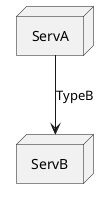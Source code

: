 {
  "sha1": "qlg6uml1cmeizxt0xee7e0drwhj18xl",
  "insertion": {
    "when": "2024-06-04T17:28:42.570Z",
    "url": "https://github.com/plantuml/plantuml/issues/1137",
    "user": "plantuml@gmail.com"
  }
}
@startuml
node ServA
node ServB
node ServC <<TypeA>>

ServA --> ServB <<TypeA>> : TypeA
ServA --> ServB <<TypeB>> : TypeB

remove <<TypeA>>
@enduml
